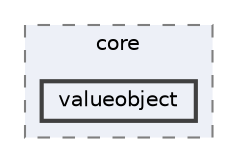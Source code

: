 digraph "repository/brm-core/src/main/java/com/sterlite/cal/brm/core/valueobject"
{
 // LATEX_PDF_SIZE
  bgcolor="transparent";
  edge [fontname=Helvetica,fontsize=10,labelfontname=Helvetica,labelfontsize=10];
  node [fontname=Helvetica,fontsize=10,shape=box,height=0.2,width=0.4];
  compound=true
  subgraph clusterdir_cf819f5e2229b9b4ecf9a42a9d651710 {
    graph [ bgcolor="#edf0f7", pencolor="grey50", label="core", fontname=Helvetica,fontsize=10 style="filled,dashed", URL="dir_cf819f5e2229b9b4ecf9a42a9d651710.html",tooltip=""]
  dir_e4775dd79e623399f107d78e1e617811 [label="valueobject", fillcolor="#edf0f7", color="grey25", style="filled,bold", URL="dir_e4775dd79e623399f107d78e1e617811.html",tooltip=""];
  }
}
